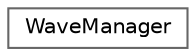 digraph "Graphical Class Hierarchy"
{
 // LATEX_PDF_SIZE
  bgcolor="transparent";
  edge [fontname=Helvetica,fontsize=10,labelfontname=Helvetica,labelfontsize=10];
  node [fontname=Helvetica,fontsize=10,shape=box,height=0.2,width=0.4];
  rankdir="LR";
  Node0 [label="WaveManager",height=0.2,width=0.4,color="grey40", fillcolor="white", style="filled",URL="$class_wave_manager.html",tooltip="Manages the spawning of enemies and tracking the progress of waves"];
}
